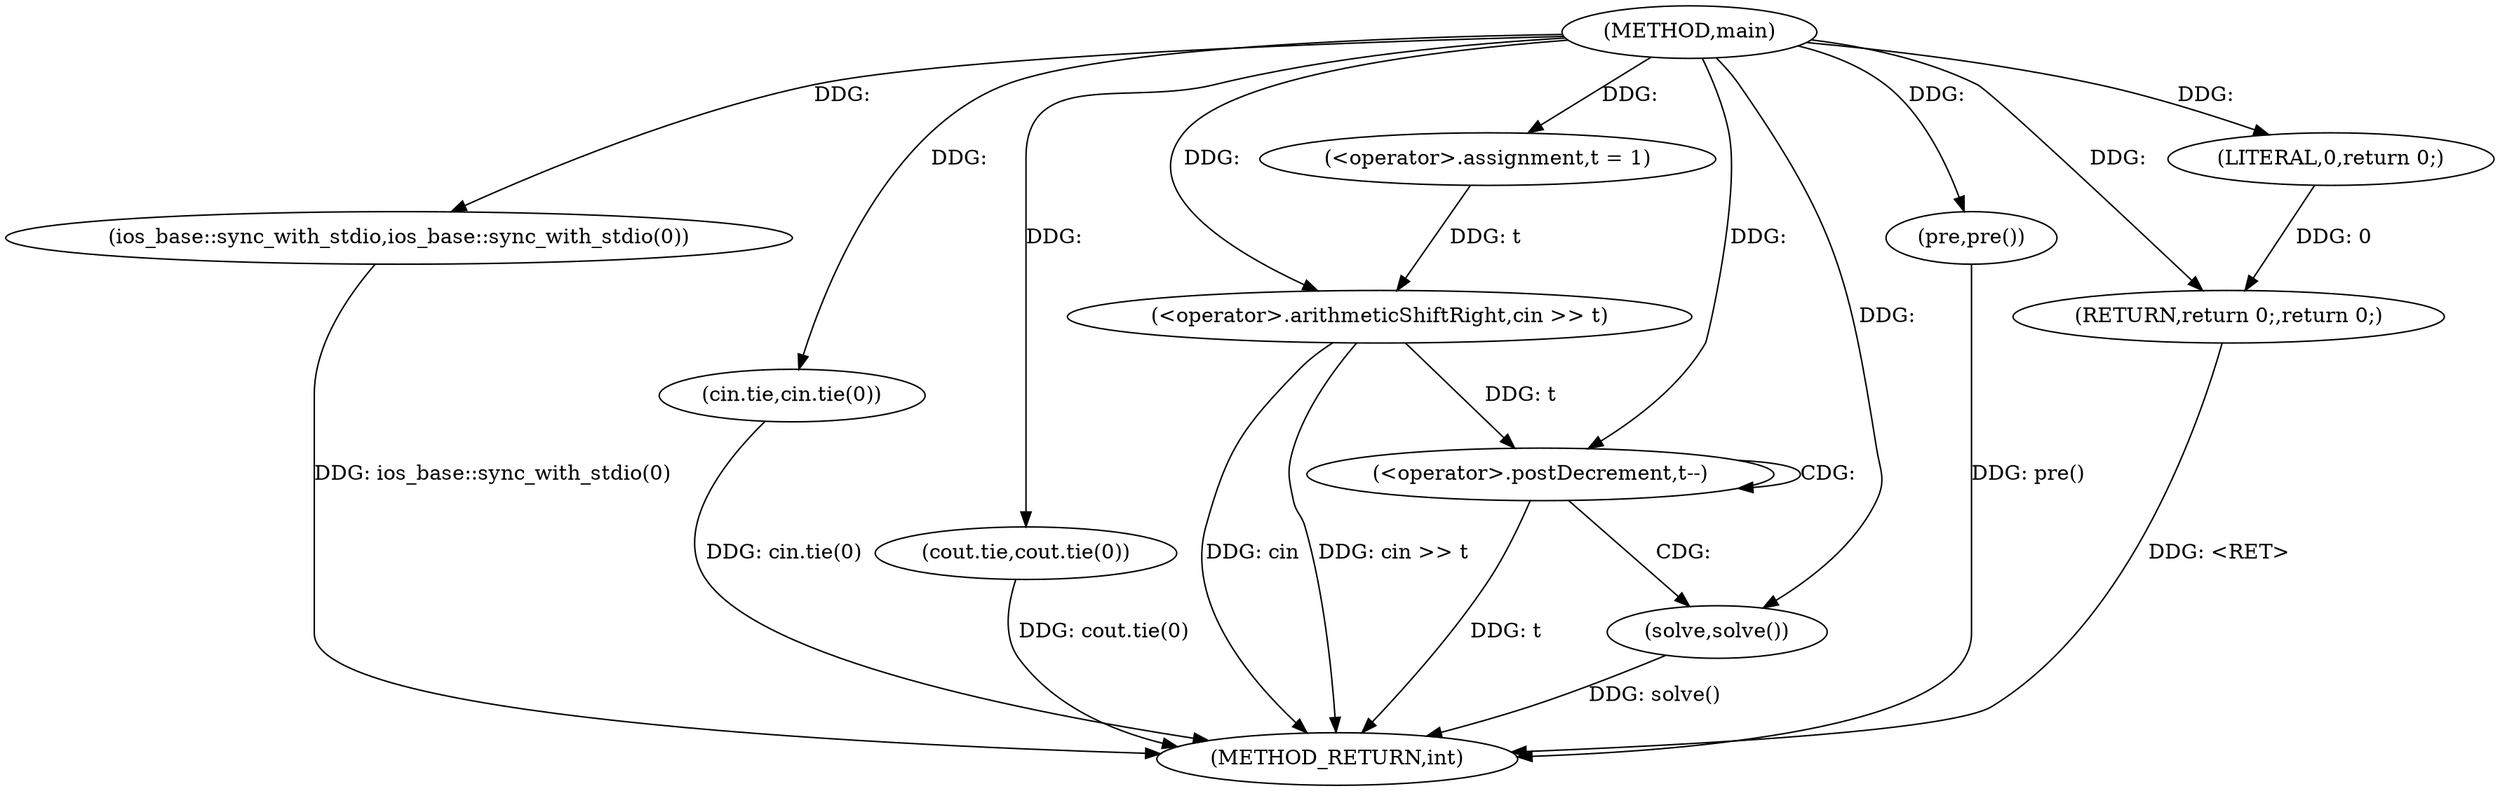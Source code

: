 digraph "main" {  
"1000145" [label = "(METHOD,main)" ]
"1000168" [label = "(METHOD_RETURN,int)" ]
"1000147" [label = "(ios_base::sync_with_stdio,ios_base::sync_with_stdio(0))" ]
"1000149" [label = "(cin.tie,cin.tie(0))" ]
"1000151" [label = "(cout.tie,cout.tie(0))" ]
"1000154" [label = "(<operator>.assignment,t = 1)" ]
"1000157" [label = "(<operator>.arithmeticShiftRight,cin >> t)" ]
"1000160" [label = "(pre,pre())" ]
"1000166" [label = "(RETURN,return 0;,return 0;)" ]
"1000162" [label = "(<operator>.postDecrement,t--)" ]
"1000167" [label = "(LITERAL,0,return 0;)" ]
"1000165" [label = "(solve,solve())" ]
  "1000147" -> "1000168"  [ label = "DDG: ios_base::sync_with_stdio(0)"] 
  "1000149" -> "1000168"  [ label = "DDG: cin.tie(0)"] 
  "1000151" -> "1000168"  [ label = "DDG: cout.tie(0)"] 
  "1000157" -> "1000168"  [ label = "DDG: cin >> t"] 
  "1000160" -> "1000168"  [ label = "DDG: pre()"] 
  "1000162" -> "1000168"  [ label = "DDG: t"] 
  "1000165" -> "1000168"  [ label = "DDG: solve()"] 
  "1000166" -> "1000168"  [ label = "DDG: <RET>"] 
  "1000157" -> "1000168"  [ label = "DDG: cin"] 
  "1000145" -> "1000154"  [ label = "DDG: "] 
  "1000145" -> "1000160"  [ label = "DDG: "] 
  "1000167" -> "1000166"  [ label = "DDG: 0"] 
  "1000145" -> "1000166"  [ label = "DDG: "] 
  "1000145" -> "1000147"  [ label = "DDG: "] 
  "1000145" -> "1000149"  [ label = "DDG: "] 
  "1000145" -> "1000151"  [ label = "DDG: "] 
  "1000145" -> "1000157"  [ label = "DDG: "] 
  "1000154" -> "1000157"  [ label = "DDG: t"] 
  "1000145" -> "1000167"  [ label = "DDG: "] 
  "1000157" -> "1000162"  [ label = "DDG: t"] 
  "1000145" -> "1000162"  [ label = "DDG: "] 
  "1000145" -> "1000165"  [ label = "DDG: "] 
  "1000162" -> "1000162"  [ label = "CDG: "] 
  "1000162" -> "1000165"  [ label = "CDG: "] 
}

